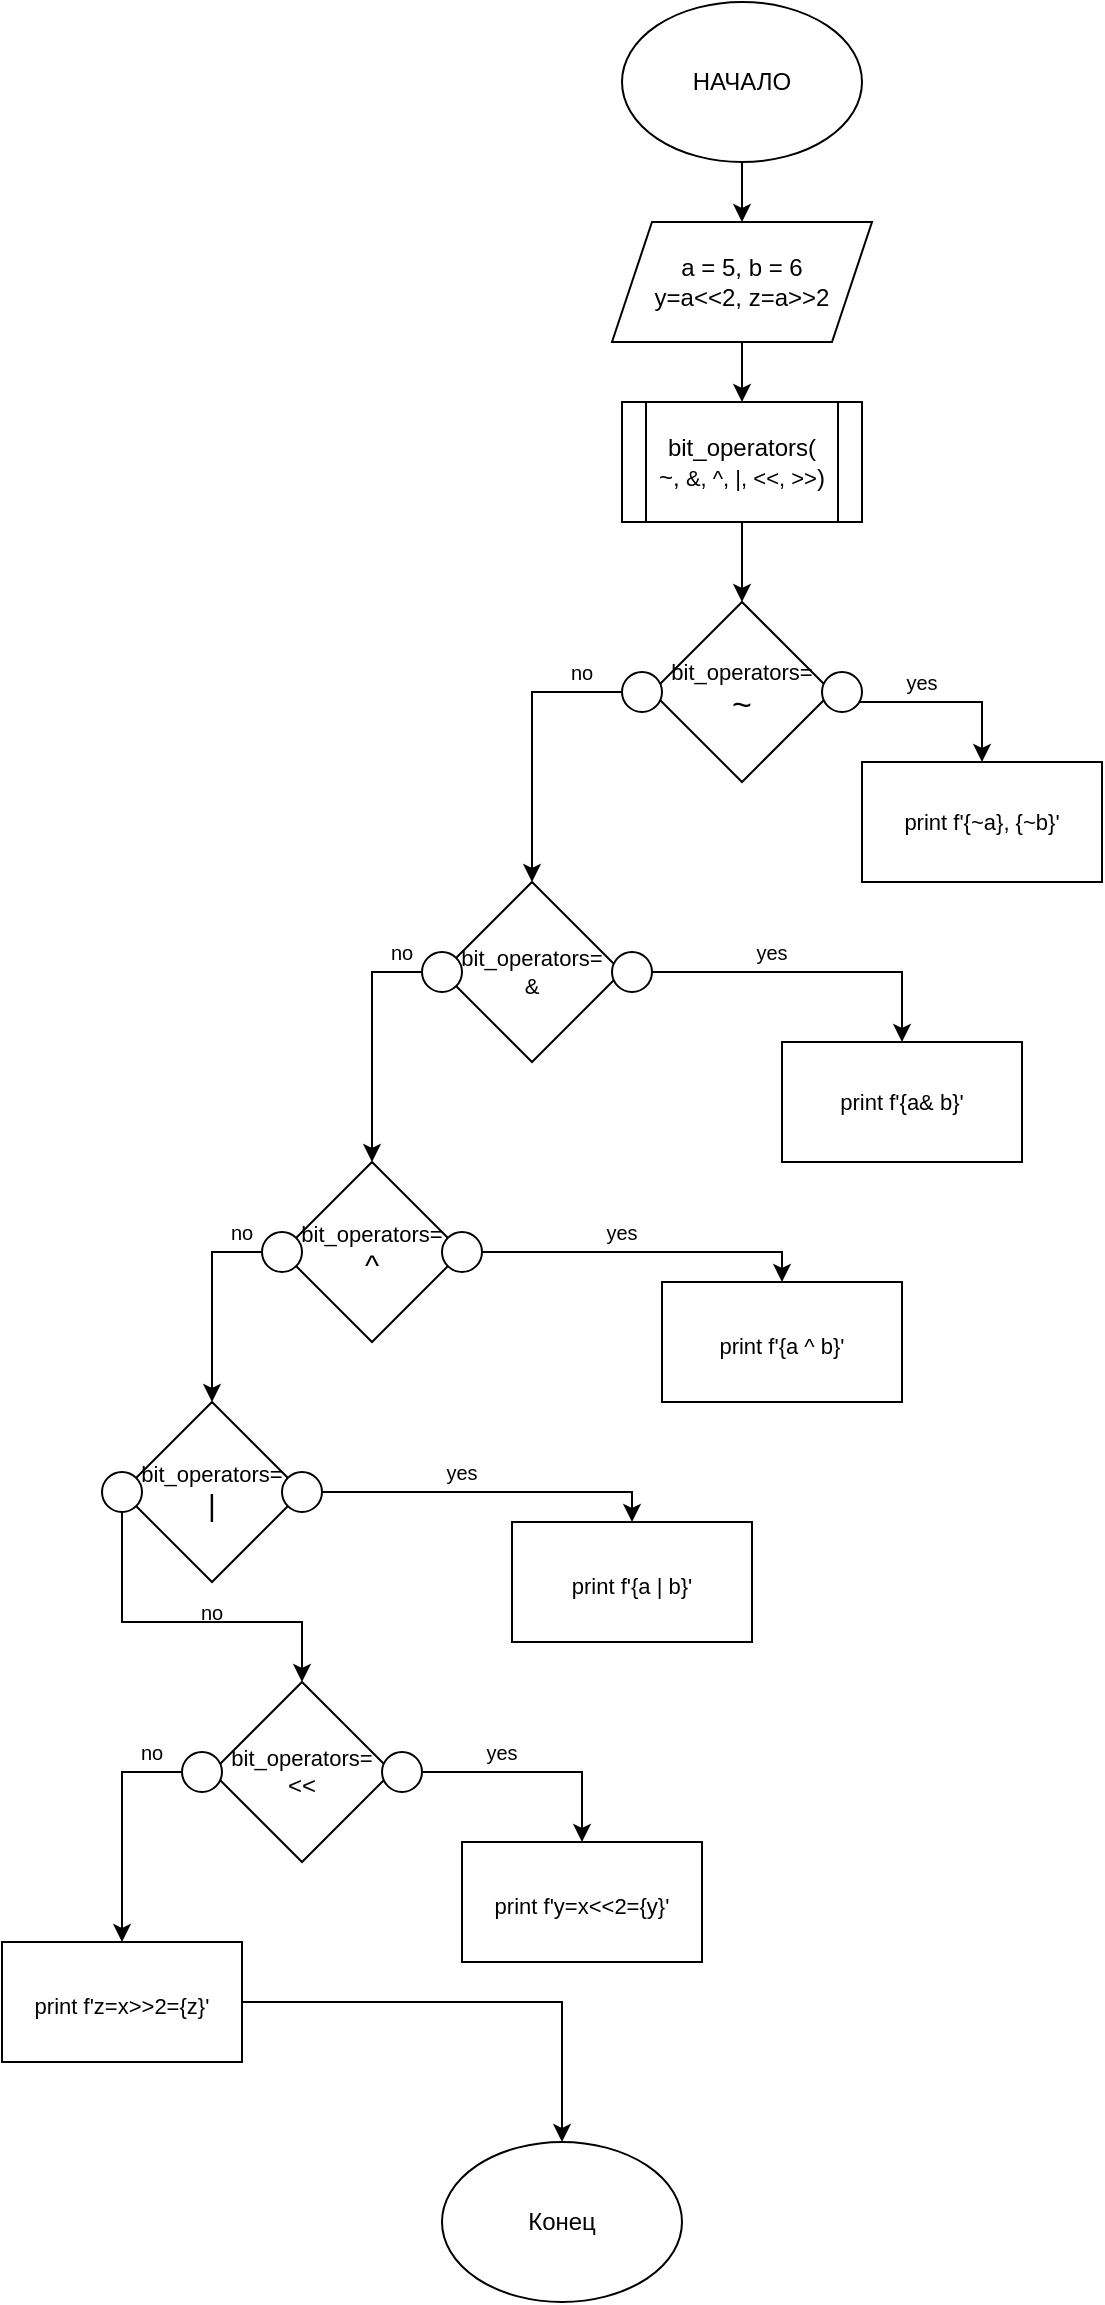 <mxfile version="17.4.6" type="device"><diagram id="LhYhIWPWh3N_lQ2QaUSc" name="Page-1"><mxGraphModel dx="1422" dy="762" grid="1" gridSize="10" guides="1" tooltips="1" connect="1" arrows="1" fold="1" page="1" pageScale="1" pageWidth="827" pageHeight="1169" math="0" shadow="0"><root><mxCell id="0"/><mxCell id="1" parent="0"/><mxCell id="f5ompA8-iJviwcINYUNq-3" value="" style="edgeStyle=orthogonalEdgeStyle;rounded=0;orthogonalLoop=1;jettySize=auto;html=1;" edge="1" parent="1" source="f5ompA8-iJviwcINYUNq-1" target="f5ompA8-iJviwcINYUNq-2"><mxGeometry relative="1" as="geometry"/></mxCell><mxCell id="f5ompA8-iJviwcINYUNq-1" value="НАЧАЛО" style="ellipse;whiteSpace=wrap;html=1;" vertex="1" parent="1"><mxGeometry x="320" width="120" height="80" as="geometry"/></mxCell><mxCell id="f5ompA8-iJviwcINYUNq-6" value="" style="edgeStyle=orthogonalEdgeStyle;rounded=0;orthogonalLoop=1;jettySize=auto;html=1;fontSize=12;" edge="1" parent="1" source="f5ompA8-iJviwcINYUNq-2" target="f5ompA8-iJviwcINYUNq-5"><mxGeometry relative="1" as="geometry"/></mxCell><mxCell id="f5ompA8-iJviwcINYUNq-2" value="a = 5, b = 6&lt;br&gt;y=a&amp;lt;&amp;lt;2, z=a&amp;gt;&amp;gt;2" style="shape=parallelogram;perimeter=parallelogramPerimeter;whiteSpace=wrap;html=1;fixedSize=1;" vertex="1" parent="1"><mxGeometry x="315" y="110" width="130" height="60" as="geometry"/></mxCell><mxCell id="f5ompA8-iJviwcINYUNq-9" value="" style="edgeStyle=orthogonalEdgeStyle;rounded=0;orthogonalLoop=1;jettySize=auto;html=1;fontSize=11;entryX=0.5;entryY=0;entryDx=0;entryDy=0;" edge="1" parent="1" source="f5ompA8-iJviwcINYUNq-5" target="f5ompA8-iJviwcINYUNq-7"><mxGeometry relative="1" as="geometry"><mxPoint x="380" y="290" as="targetPoint"/></mxGeometry></mxCell><mxCell id="f5ompA8-iJviwcINYUNq-5" value="bit_operators(&lt;br&gt;~,&lt;font style=&quot;font-size: 11px&quot;&gt; &amp;amp;, ^, |, &amp;lt;&amp;lt;, &amp;gt;&amp;gt;&lt;/font&gt;)" style="shape=process;whiteSpace=wrap;html=1;backgroundOutline=1;fontSize=12;" vertex="1" parent="1"><mxGeometry x="320" y="200" width="120" height="60" as="geometry"/></mxCell><mxCell id="f5ompA8-iJviwcINYUNq-7" value="&lt;font&gt;bit_operators=&lt;br&gt;&lt;font style=&quot;font-size: 17px&quot;&gt;~&lt;/font&gt;&lt;/font&gt;" style="rhombus;whiteSpace=wrap;html=1;fontSize=11;" vertex="1" parent="1"><mxGeometry x="335" y="300" width="90" height="90" as="geometry"/></mxCell><mxCell id="f5ompA8-iJviwcINYUNq-14" style="edgeStyle=orthogonalEdgeStyle;rounded=0;orthogonalLoop=1;jettySize=auto;html=1;entryX=0.5;entryY=0;entryDx=0;entryDy=0;fontSize=10;" edge="1" parent="1" source="f5ompA8-iJviwcINYUNq-11" target="f5ompA8-iJviwcINYUNq-13"><mxGeometry relative="1" as="geometry"><Array as="points"><mxPoint x="500" y="350"/></Array></mxGeometry></mxCell><mxCell id="f5ompA8-iJviwcINYUNq-11" value="" style="ellipse;whiteSpace=wrap;html=1;aspect=fixed;fontSize=11;" vertex="1" parent="1"><mxGeometry x="420" y="335" width="20" height="20" as="geometry"/></mxCell><mxCell id="f5ompA8-iJviwcINYUNq-17" style="edgeStyle=orthogonalEdgeStyle;rounded=0;orthogonalLoop=1;jettySize=auto;html=1;entryX=0.5;entryY=0;entryDx=0;entryDy=0;fontSize=11;" edge="1" parent="1" source="f5ompA8-iJviwcINYUNq-12" target="f5ompA8-iJviwcINYUNq-16"><mxGeometry relative="1" as="geometry"><Array as="points"><mxPoint x="275" y="345"/></Array></mxGeometry></mxCell><mxCell id="f5ompA8-iJviwcINYUNq-12" value="" style="ellipse;whiteSpace=wrap;html=1;aspect=fixed;fontSize=11;" vertex="1" parent="1"><mxGeometry x="320" y="335" width="20" height="20" as="geometry"/></mxCell><mxCell id="f5ompA8-iJviwcINYUNq-13" value="&lt;font style=&quot;font-size: 11px&quot;&gt;print f'{~a}, {~b}'&lt;/font&gt;" style="rounded=0;whiteSpace=wrap;html=1;fontSize=10;" vertex="1" parent="1"><mxGeometry x="440" y="380" width="120" height="60" as="geometry"/></mxCell><mxCell id="f5ompA8-iJviwcINYUNq-15" value="yes" style="text;html=1;strokeColor=none;fillColor=none;align=center;verticalAlign=middle;whiteSpace=wrap;rounded=0;fontSize=10;" vertex="1" parent="1"><mxGeometry x="440" y="325" width="60" height="30" as="geometry"/></mxCell><mxCell id="f5ompA8-iJviwcINYUNq-16" value="&lt;font style=&quot;font-size: 11px&quot;&gt;bit_operators=&lt;br&gt;&amp;amp;&lt;br&gt;&lt;/font&gt;" style="rhombus;whiteSpace=wrap;html=1;fontSize=11;" vertex="1" parent="1"><mxGeometry x="230" y="440" width="90" height="90" as="geometry"/></mxCell><mxCell id="f5ompA8-iJviwcINYUNq-18" value="no" style="text;html=1;strokeColor=none;fillColor=none;align=center;verticalAlign=middle;whiteSpace=wrap;rounded=0;fontSize=10;" vertex="1" parent="1"><mxGeometry x="270" y="320" width="60" height="30" as="geometry"/></mxCell><mxCell id="f5ompA8-iJviwcINYUNq-25" style="edgeStyle=orthogonalEdgeStyle;rounded=0;orthogonalLoop=1;jettySize=auto;html=1;entryX=0.5;entryY=0;entryDx=0;entryDy=0;fontSize=11;" edge="1" parent="1" source="f5ompA8-iJviwcINYUNq-19" target="f5ompA8-iJviwcINYUNq-24"><mxGeometry relative="1" as="geometry"><Array as="points"><mxPoint x="195" y="485"/></Array></mxGeometry></mxCell><mxCell id="f5ompA8-iJviwcINYUNq-19" value="" style="ellipse;whiteSpace=wrap;html=1;aspect=fixed;fontSize=11;" vertex="1" parent="1"><mxGeometry x="220" y="475" width="20" height="20" as="geometry"/></mxCell><mxCell id="f5ompA8-iJviwcINYUNq-22" style="edgeStyle=orthogonalEdgeStyle;rounded=0;orthogonalLoop=1;jettySize=auto;html=1;entryX=0.5;entryY=0;entryDx=0;entryDy=0;fontSize=11;" edge="1" parent="1" source="f5ompA8-iJviwcINYUNq-20" target="f5ompA8-iJviwcINYUNq-21"><mxGeometry relative="1" as="geometry"/></mxCell><mxCell id="f5ompA8-iJviwcINYUNq-20" value="" style="ellipse;whiteSpace=wrap;html=1;aspect=fixed;fontSize=11;" vertex="1" parent="1"><mxGeometry x="315" y="475" width="20" height="20" as="geometry"/></mxCell><mxCell id="f5ompA8-iJviwcINYUNq-21" value="&lt;font style=&quot;font-size: 11px&quot;&gt;print&amp;nbsp;f'{a&amp;amp; b}'&lt;/font&gt;" style="rounded=0;whiteSpace=wrap;html=1;fontSize=10;" vertex="1" parent="1"><mxGeometry x="400" y="520" width="120" height="60" as="geometry"/></mxCell><mxCell id="f5ompA8-iJviwcINYUNq-23" value="yes" style="text;html=1;strokeColor=none;fillColor=none;align=center;verticalAlign=middle;whiteSpace=wrap;rounded=0;fontSize=10;" vertex="1" parent="1"><mxGeometry x="365" y="460" width="60" height="30" as="geometry"/></mxCell><mxCell id="f5ompA8-iJviwcINYUNq-24" value="&lt;font&gt;bit_operators=&lt;br&gt;&lt;font style=&quot;font-size: 15px&quot;&gt;^&lt;/font&gt;&lt;br&gt;&lt;/font&gt;" style="rhombus;whiteSpace=wrap;html=1;fontSize=11;" vertex="1" parent="1"><mxGeometry x="150" y="580" width="90" height="90" as="geometry"/></mxCell><mxCell id="f5ompA8-iJviwcINYUNq-26" value="no" style="text;html=1;strokeColor=none;fillColor=none;align=center;verticalAlign=middle;whiteSpace=wrap;rounded=0;fontSize=10;" vertex="1" parent="1"><mxGeometry x="180" y="460" width="60" height="30" as="geometry"/></mxCell><mxCell id="f5ompA8-iJviwcINYUNq-36" style="edgeStyle=orthogonalEdgeStyle;rounded=0;orthogonalLoop=1;jettySize=auto;html=1;entryX=0.5;entryY=0;entryDx=0;entryDy=0;fontSize=15;" edge="1" parent="1" source="f5ompA8-iJviwcINYUNq-28" target="f5ompA8-iJviwcINYUNq-35"><mxGeometry relative="1" as="geometry"><Array as="points"><mxPoint x="115" y="625"/></Array></mxGeometry></mxCell><mxCell id="f5ompA8-iJviwcINYUNq-28" value="" style="ellipse;whiteSpace=wrap;html=1;aspect=fixed;fontSize=11;" vertex="1" parent="1"><mxGeometry x="140" y="615" width="20" height="20" as="geometry"/></mxCell><mxCell id="f5ompA8-iJviwcINYUNq-32" style="edgeStyle=orthogonalEdgeStyle;rounded=0;orthogonalLoop=1;jettySize=auto;html=1;entryX=0.5;entryY=0;entryDx=0;entryDy=0;fontSize=15;" edge="1" parent="1" source="f5ompA8-iJviwcINYUNq-29" target="f5ompA8-iJviwcINYUNq-31"><mxGeometry relative="1" as="geometry"><Array as="points"><mxPoint x="400" y="625"/></Array></mxGeometry></mxCell><mxCell id="f5ompA8-iJviwcINYUNq-29" value="" style="ellipse;whiteSpace=wrap;html=1;aspect=fixed;fontSize=11;" vertex="1" parent="1"><mxGeometry x="230" y="615" width="20" height="20" as="geometry"/></mxCell><mxCell id="f5ompA8-iJviwcINYUNq-31" value="&lt;span style=&quot;font-size: 11px&quot;&gt;print&amp;nbsp;&lt;/span&gt;&lt;span style=&quot;font-size: 11px&quot;&gt;f'{a ^ b}'&lt;/span&gt;" style="rounded=0;whiteSpace=wrap;html=1;fontSize=15;" vertex="1" parent="1"><mxGeometry x="340" y="640" width="120" height="60" as="geometry"/></mxCell><mxCell id="f5ompA8-iJviwcINYUNq-33" value="yes" style="text;html=1;strokeColor=none;fillColor=none;align=center;verticalAlign=middle;whiteSpace=wrap;rounded=0;fontSize=10;" vertex="1" parent="1"><mxGeometry x="290" y="600" width="60" height="30" as="geometry"/></mxCell><mxCell id="f5ompA8-iJviwcINYUNq-35" value="&lt;font&gt;bit_operators=&lt;br&gt;&lt;span style=&quot;font-size: 15px&quot;&gt;|&lt;/span&gt;&lt;br&gt;&lt;/font&gt;" style="rhombus;whiteSpace=wrap;html=1;fontSize=11;" vertex="1" parent="1"><mxGeometry x="70" y="700" width="90" height="90" as="geometry"/></mxCell><mxCell id="f5ompA8-iJviwcINYUNq-37" value="no" style="text;html=1;strokeColor=none;fillColor=none;align=center;verticalAlign=middle;whiteSpace=wrap;rounded=0;fontSize=10;" vertex="1" parent="1"><mxGeometry x="100" y="600" width="60" height="30" as="geometry"/></mxCell><mxCell id="f5ompA8-iJviwcINYUNq-44" style="edgeStyle=orthogonalEdgeStyle;rounded=0;orthogonalLoop=1;jettySize=auto;html=1;fontSize=15;" edge="1" parent="1" source="f5ompA8-iJviwcINYUNq-38" target="f5ompA8-iJviwcINYUNq-43"><mxGeometry relative="1" as="geometry"><Array as="points"><mxPoint x="70" y="810"/><mxPoint x="160" y="810"/></Array></mxGeometry></mxCell><mxCell id="f5ompA8-iJviwcINYUNq-38" value="" style="ellipse;whiteSpace=wrap;html=1;aspect=fixed;fontSize=11;" vertex="1" parent="1"><mxGeometry x="60" y="735" width="20" height="20" as="geometry"/></mxCell><mxCell id="f5ompA8-iJviwcINYUNq-41" style="edgeStyle=orthogonalEdgeStyle;rounded=0;orthogonalLoop=1;jettySize=auto;html=1;entryX=0.5;entryY=0;entryDx=0;entryDy=0;fontSize=15;" edge="1" parent="1" source="f5ompA8-iJviwcINYUNq-39" target="f5ompA8-iJviwcINYUNq-40"><mxGeometry relative="1" as="geometry"><Array as="points"><mxPoint x="325" y="745"/></Array></mxGeometry></mxCell><mxCell id="f5ompA8-iJviwcINYUNq-39" value="" style="ellipse;whiteSpace=wrap;html=1;aspect=fixed;fontSize=11;" vertex="1" parent="1"><mxGeometry x="150" y="735" width="20" height="20" as="geometry"/></mxCell><mxCell id="f5ompA8-iJviwcINYUNq-40" value="&lt;span style=&quot;font-size: 11px&quot;&gt;print&amp;nbsp;&lt;/span&gt;&lt;span style=&quot;font-size: 11px&quot;&gt;f'{a | b}'&lt;/span&gt;" style="rounded=0;whiteSpace=wrap;html=1;fontSize=15;" vertex="1" parent="1"><mxGeometry x="265" y="760" width="120" height="60" as="geometry"/></mxCell><mxCell id="f5ompA8-iJviwcINYUNq-42" value="yes" style="text;html=1;strokeColor=none;fillColor=none;align=center;verticalAlign=middle;whiteSpace=wrap;rounded=0;fontSize=10;" vertex="1" parent="1"><mxGeometry x="210" y="720" width="60" height="30" as="geometry"/></mxCell><mxCell id="f5ompA8-iJviwcINYUNq-43" value="&lt;font&gt;bit_operators=&lt;br&gt;&lt;font style=&quot;font-size: 12px&quot;&gt;&amp;lt;&amp;lt;&lt;/font&gt;&lt;br&gt;&lt;/font&gt;" style="rhombus;whiteSpace=wrap;html=1;fontSize=11;" vertex="1" parent="1"><mxGeometry x="115" y="840" width="90" height="90" as="geometry"/></mxCell><mxCell id="f5ompA8-iJviwcINYUNq-45" value="no" style="text;html=1;strokeColor=none;fillColor=none;align=center;verticalAlign=middle;whiteSpace=wrap;rounded=0;fontSize=10;" vertex="1" parent="1"><mxGeometry x="85" y="790" width="60" height="30" as="geometry"/></mxCell><mxCell id="f5ompA8-iJviwcINYUNq-49" style="edgeStyle=orthogonalEdgeStyle;rounded=0;orthogonalLoop=1;jettySize=auto;html=1;entryX=0.5;entryY=0;entryDx=0;entryDy=0;fontSize=12;" edge="1" parent="1" source="f5ompA8-iJviwcINYUNq-46" target="f5ompA8-iJviwcINYUNq-48"><mxGeometry relative="1" as="geometry"/></mxCell><mxCell id="f5ompA8-iJviwcINYUNq-46" value="" style="ellipse;whiteSpace=wrap;html=1;aspect=fixed;fontSize=11;" vertex="1" parent="1"><mxGeometry x="200" y="875" width="20" height="20" as="geometry"/></mxCell><mxCell id="f5ompA8-iJviwcINYUNq-53" style="edgeStyle=orthogonalEdgeStyle;rounded=0;orthogonalLoop=1;jettySize=auto;html=1;entryX=0.5;entryY=0;entryDx=0;entryDy=0;fontSize=12;" edge="1" parent="1" source="f5ompA8-iJviwcINYUNq-47" target="f5ompA8-iJviwcINYUNq-52"><mxGeometry relative="1" as="geometry"><Array as="points"><mxPoint x="70" y="885"/></Array></mxGeometry></mxCell><mxCell id="f5ompA8-iJviwcINYUNq-47" value="" style="ellipse;whiteSpace=wrap;html=1;aspect=fixed;fontSize=11;" vertex="1" parent="1"><mxGeometry x="100" y="875" width="20" height="20" as="geometry"/></mxCell><mxCell id="f5ompA8-iJviwcINYUNq-48" value="&lt;span style=&quot;font-size: 11px&quot;&gt;print&amp;nbsp;&lt;/span&gt;&lt;span style=&quot;font-size: 11px&quot;&gt;f'y=x&amp;lt;&amp;lt;2={y}'&lt;/span&gt;" style="rounded=0;whiteSpace=wrap;html=1;fontSize=15;" vertex="1" parent="1"><mxGeometry x="240" y="920" width="120" height="60" as="geometry"/></mxCell><mxCell id="f5ompA8-iJviwcINYUNq-50" value="yes" style="text;html=1;strokeColor=none;fillColor=none;align=center;verticalAlign=middle;whiteSpace=wrap;rounded=0;fontSize=10;" vertex="1" parent="1"><mxGeometry x="230" y="860" width="60" height="30" as="geometry"/></mxCell><mxCell id="f5ompA8-iJviwcINYUNq-57" style="edgeStyle=orthogonalEdgeStyle;rounded=0;orthogonalLoop=1;jettySize=auto;html=1;entryX=0.5;entryY=0;entryDx=0;entryDy=0;fontSize=12;" edge="1" parent="1" source="f5ompA8-iJviwcINYUNq-52" target="f5ompA8-iJviwcINYUNq-56"><mxGeometry relative="1" as="geometry"/></mxCell><mxCell id="f5ompA8-iJviwcINYUNq-52" value="&lt;span style=&quot;font-size: 11px&quot;&gt;print&amp;nbsp;&lt;/span&gt;&lt;span style=&quot;font-size: 11px&quot;&gt;f'z=x&amp;gt;&amp;gt;2={z}'&lt;/span&gt;" style="rounded=0;whiteSpace=wrap;html=1;fontSize=15;" vertex="1" parent="1"><mxGeometry x="10" y="970" width="120" height="60" as="geometry"/></mxCell><mxCell id="f5ompA8-iJviwcINYUNq-54" value="no" style="text;html=1;strokeColor=none;fillColor=none;align=center;verticalAlign=middle;whiteSpace=wrap;rounded=0;fontSize=10;" vertex="1" parent="1"><mxGeometry x="55" y="860" width="60" height="30" as="geometry"/></mxCell><mxCell id="f5ompA8-iJviwcINYUNq-56" value="Конец" style="ellipse;whiteSpace=wrap;html=1;fontSize=12;" vertex="1" parent="1"><mxGeometry x="230" y="1070" width="120" height="80" as="geometry"/></mxCell></root></mxGraphModel></diagram></mxfile>